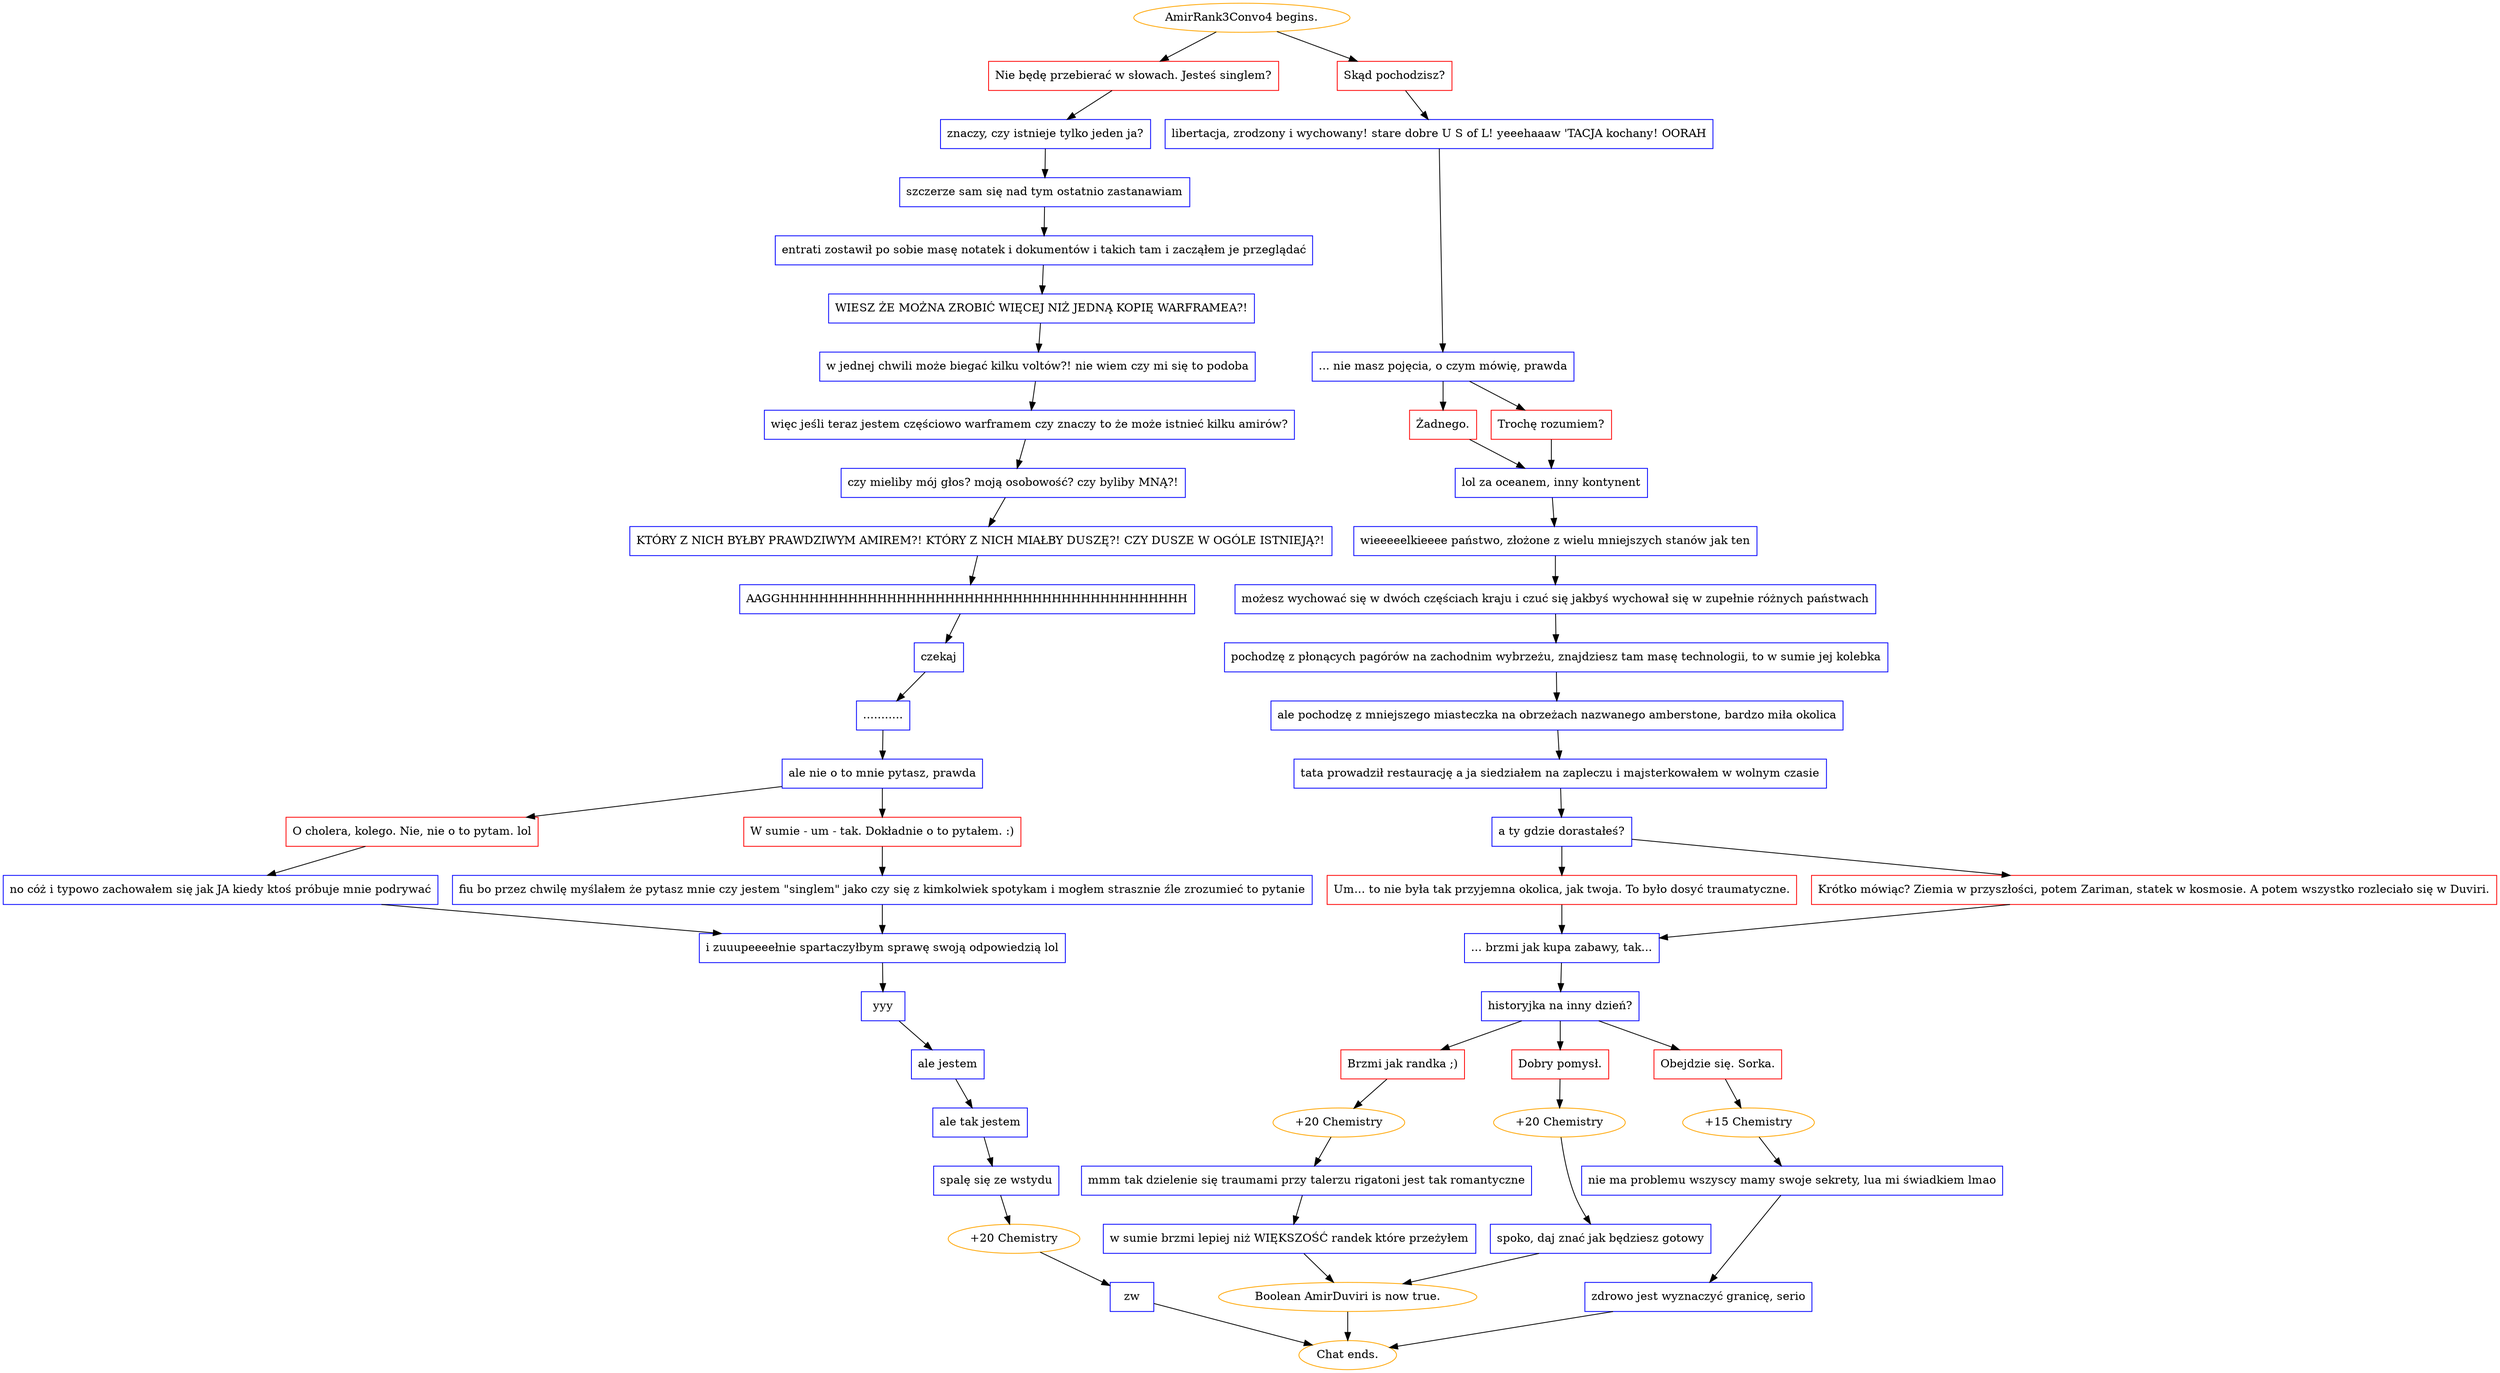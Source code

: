 digraph {
	"AmirRank3Convo4 begins." [color=orange];
		"AmirRank3Convo4 begins." -> j4149222197;
		"AmirRank3Convo4 begins." -> j1258427518;
	j4149222197 [label="Nie będę przebierać w słowach. Jesteś singlem?",shape=box,color=red];
		j4149222197 -> j3580867307;
	j1258427518 [label="Skąd pochodzisz?",shape=box,color=red];
		j1258427518 -> j2441687104;
	j3580867307 [label="znaczy, czy istnieje tylko jeden ja?",shape=box,color=blue];
		j3580867307 -> j1127284870;
	j2441687104 [label="libertacja, zrodzony i wychowany! stare dobre U S of L! yeeehaaaw 'TACJA kochany! OORAH",shape=box,color=blue];
		j2441687104 -> j1322667896;
	j1127284870 [label="szczerze sam się nad tym ostatnio zastanawiam",shape=box,color=blue];
		j1127284870 -> j3790393207;
	j1322667896 [label="... nie masz pojęcia, o czym mówię, prawda",shape=box,color=blue];
		j1322667896 -> j1205955194;
		j1322667896 -> j3837365310;
	j3790393207 [label="entrati zostawił po sobie masę notatek i dokumentów i takich tam i zacząłem je przeglądać",shape=box,color=blue];
		j3790393207 -> j565593881;
	j1205955194 [label="Żadnego.",shape=box,color=red];
		j1205955194 -> j1304054658;
	j3837365310 [label="Trochę rozumiem?",shape=box,color=red];
		j3837365310 -> j1304054658;
	j565593881 [label="WIESZ ŻE MOŻNA ZROBIĆ WIĘCEJ NIŻ JEDNĄ KOPIĘ WARFRAMEA?!",shape=box,color=blue];
		j565593881 -> j95865689;
	j1304054658 [label="lol za oceanem, inny kontynent",shape=box,color=blue];
		j1304054658 -> j3981394563;
	j95865689 [label="w jednej chwili może biegać kilku voltów?! nie wiem czy mi się to podoba",shape=box,color=blue];
		j95865689 -> j11606649;
	j3981394563 [label="wieeeeelkieeee państwo, złożone z wielu mniejszych stanów jak ten",shape=box,color=blue];
		j3981394563 -> j3764415161;
	j11606649 [label="więc jeśli teraz jestem częściowo warframem czy znaczy to że może istnieć kilku amirów?",shape=box,color=blue];
		j11606649 -> j1629037154;
	j3764415161 [label="możesz wychować się w dwóch częściach kraju i czuć się jakbyś wychował się w zupełnie różnych państwach",shape=box,color=blue];
		j3764415161 -> j4110995857;
	j1629037154 [label="czy mieliby mój głos? moją osobowość? czy byliby MNĄ?!",shape=box,color=blue];
		j1629037154 -> j2145604329;
	j4110995857 [label="pochodzę z płonących pagórów na zachodnim wybrzeżu, znajdziesz tam masę technologii, to w sumie jej kolebka",shape=box,color=blue];
		j4110995857 -> j412552888;
	j2145604329 [label="KTÓRY Z NICH BYŁBY PRAWDZIWYM AMIREM?! KTÓRY Z NICH MIAŁBY DUSZĘ?! CZY DUSZE W OGÓLE ISTNIEJĄ?!",shape=box,color=blue];
		j2145604329 -> j4169455235;
	j412552888 [label="ale pochodzę z mniejszego miasteczka na obrzeżach nazwanego amberstone, bardzo miła okolica",shape=box,color=blue];
		j412552888 -> j2771379415;
	j4169455235 [label="AAGGHHHHHHHHHHHHHHHHHHHHHHHHHHHHHHHHHHHHHHHHHH",shape=box,color=blue];
		j4169455235 -> j787510580;
	j2771379415 [label="tata prowadził restaurację a ja siedziałem na zapleczu i majsterkowałem w wolnym czasie",shape=box,color=blue];
		j2771379415 -> j3399853449;
	j787510580 [label="czekaj",shape=box,color=blue];
		j787510580 -> j1744559331;
	j3399853449 [label="a ty gdzie dorastałeś?",shape=box,color=blue];
		j3399853449 -> j2243540859;
		j3399853449 -> j3512013000;
	j1744559331 [label="...........",shape=box,color=blue];
		j1744559331 -> j2648056694;
	j2243540859 [label="Um... to nie była tak przyjemna okolica, jak twoja. To było dosyć traumatyczne.",shape=box,color=red];
		j2243540859 -> j3028307999;
	j3512013000 [label="Krótko mówiąc? Ziemia w przyszłości, potem Zariman, statek w kosmosie. A potem wszystko rozleciało się w Duviri.",shape=box,color=red];
		j3512013000 -> j3028307999;
	j2648056694 [label="ale nie o to mnie pytasz, prawda",shape=box,color=blue];
		j2648056694 -> j3477668987;
		j2648056694 -> j2506678903;
	j3028307999 [label="... brzmi jak kupa zabawy, tak...",shape=box,color=blue];
		j3028307999 -> j279763435;
	j3477668987 [label="O cholera, kolego. Nie, nie o to pytam. lol",shape=box,color=red];
		j3477668987 -> j3884310772;
	j2506678903 [label="W sumie - um - tak. Dokładnie o to pytałem. :)",shape=box,color=red];
		j2506678903 -> j642140767;
	j279763435 [label="historyjka na inny dzień?",shape=box,color=blue];
		j279763435 -> j1064100292;
		j279763435 -> j1867908384;
		j279763435 -> j1929100682;
	j3884310772 [label="no cóż i typowo zachowałem się jak JA kiedy ktoś próbuje mnie podrywać",shape=box,color=blue];
		j3884310772 -> j497011858;
	j642140767 [label="fiu bo przez chwilę myślałem że pytasz mnie czy jestem \"singlem\" jako czy się z kimkolwiek spotykam i mogłem strasznie źle zrozumieć to pytanie",shape=box,color=blue];
		j642140767 -> j497011858;
	j1064100292 [label="Brzmi jak randka ;)",shape=box,color=red];
		j1064100292 -> j1109291863;
	j1867908384 [label="Dobry pomysł.",shape=box,color=red];
		j1867908384 -> j971616527;
	j1929100682 [label="Obejdzie się. Sorka.",shape=box,color=red];
		j1929100682 -> j2086207088;
	j497011858 [label="i zuuupeeeełnie spartaczyłbym sprawę swoją odpowiedzią lol",shape=box,color=blue];
		j497011858 -> j510201797;
	j1109291863 [label="+20 Chemistry",color=orange];
		j1109291863 -> j2085854387;
	j971616527 [label="+20 Chemistry",color=orange];
		j971616527 -> j1850899283;
	j2086207088 [label="+15 Chemistry",color=orange];
		j2086207088 -> j4158083442;
	j510201797 [label="yyy",shape=box,color=blue];
		j510201797 -> j646802713;
	j2085854387 [label="mmm tak dzielenie się traumami przy talerzu rigatoni jest tak romantyczne",shape=box,color=blue];
		j2085854387 -> j1757566391;
	j1850899283 [label="spoko, daj znać jak będziesz gotowy",shape=box,color=blue];
		j1850899283 -> j647457247;
	j4158083442 [label="nie ma problemu wszyscy mamy swoje sekrety, lua mi świadkiem lmao",shape=box,color=blue];
		j4158083442 -> j2471433383;
	j646802713 [label="ale jestem",shape=box,color=blue];
		j646802713 -> j2742929110;
	j1757566391 [label="w sumie brzmi lepiej niż WIĘKSZOŚĆ randek które przeżyłem",shape=box,color=blue];
		j1757566391 -> j647457247;
	j647457247 [label="Boolean AmirDuviri is now true.",color=orange];
		j647457247 -> "Chat ends.";
	j2471433383 [label="zdrowo jest wyznaczyć granicę, serio",shape=box,color=blue];
		j2471433383 -> "Chat ends.";
	j2742929110 [label="ale tak jestem",shape=box,color=blue];
		j2742929110 -> j145038418;
	"Chat ends." [color=orange];
	j145038418 [label="spalę się ze wstydu",shape=box,color=blue];
		j145038418 -> j3906778486;
	j3906778486 [label="+20 Chemistry",color=orange];
		j3906778486 -> j3772775557;
	j3772775557 [label="zw",shape=box,color=blue];
		j3772775557 -> "Chat ends.";
}